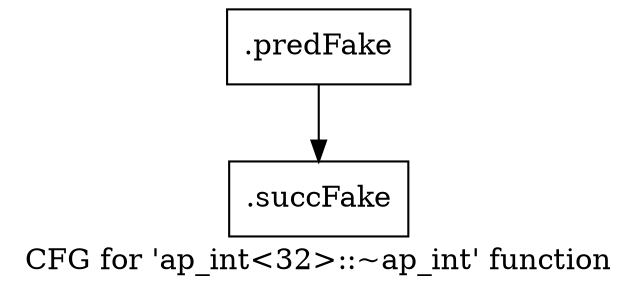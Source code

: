 digraph "CFG for 'ap_int\<32\>::~ap_int' function" {
	label="CFG for 'ap_int\<32\>::~ap_int' function";

	Node0x45fa580 [shape=record,filename="",linenumber="",label="{.predFake}"];
	Node0x45fa580 -> Node0x47b8a30[ callList="" memoryops="" filename="/media/miguel/NewVolume/Linux/Xilinx/Vitis_HLS/2020.2/include/ap_int.h" execusionnum="0"];
	Node0x47b8a30 [shape=record,filename="/media/miguel/NewVolume/Linux/Xilinx/Vitis_HLS/2020.2/include/ap_int.h",linenumber="63",label="{.succFake}"];
}
